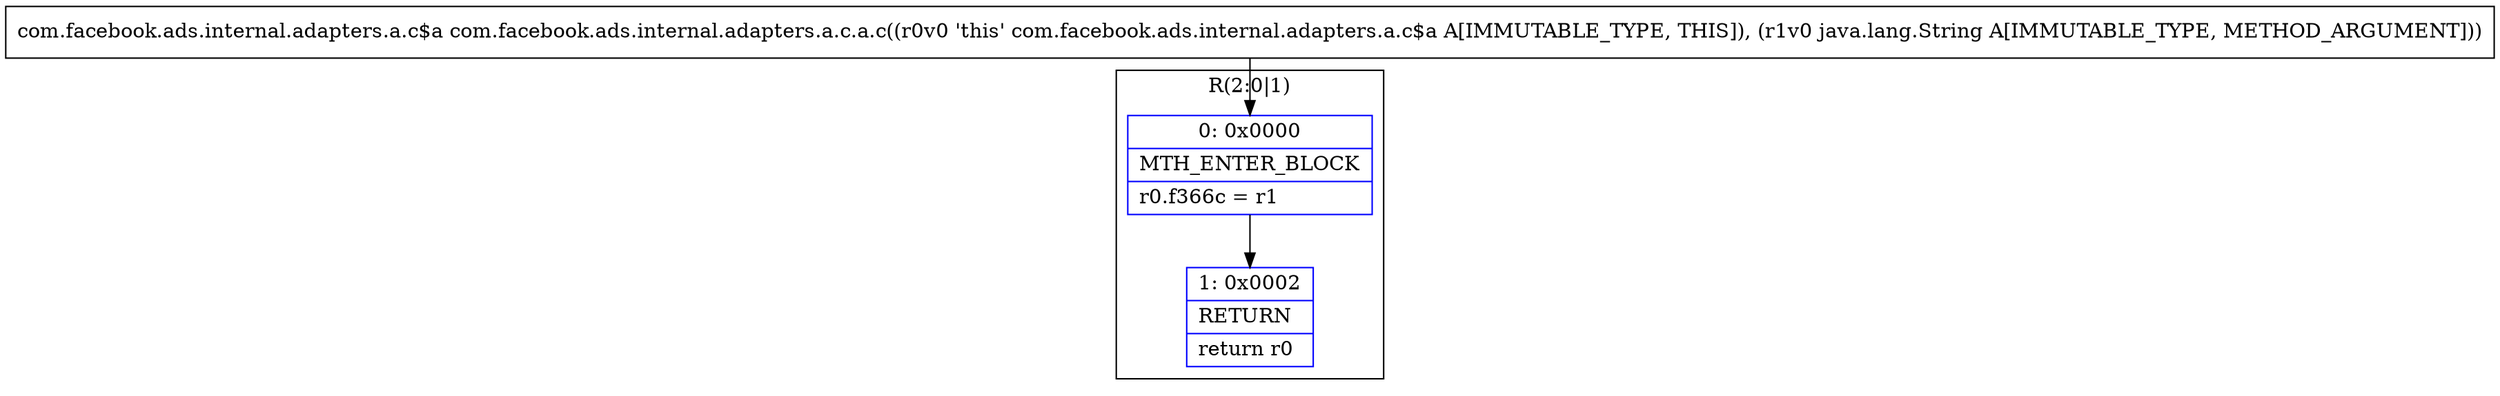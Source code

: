 digraph "CFG forcom.facebook.ads.internal.adapters.a.c.a.c(Ljava\/lang\/String;)Lcom\/facebook\/ads\/internal\/adapters\/a\/c$a;" {
subgraph cluster_Region_167399056 {
label = "R(2:0|1)";
node [shape=record,color=blue];
Node_0 [shape=record,label="{0\:\ 0x0000|MTH_ENTER_BLOCK\l|r0.f366c = r1\l}"];
Node_1 [shape=record,label="{1\:\ 0x0002|RETURN\l|return r0\l}"];
}
MethodNode[shape=record,label="{com.facebook.ads.internal.adapters.a.c$a com.facebook.ads.internal.adapters.a.c.a.c((r0v0 'this' com.facebook.ads.internal.adapters.a.c$a A[IMMUTABLE_TYPE, THIS]), (r1v0 java.lang.String A[IMMUTABLE_TYPE, METHOD_ARGUMENT])) }"];
MethodNode -> Node_0;
Node_0 -> Node_1;
}

